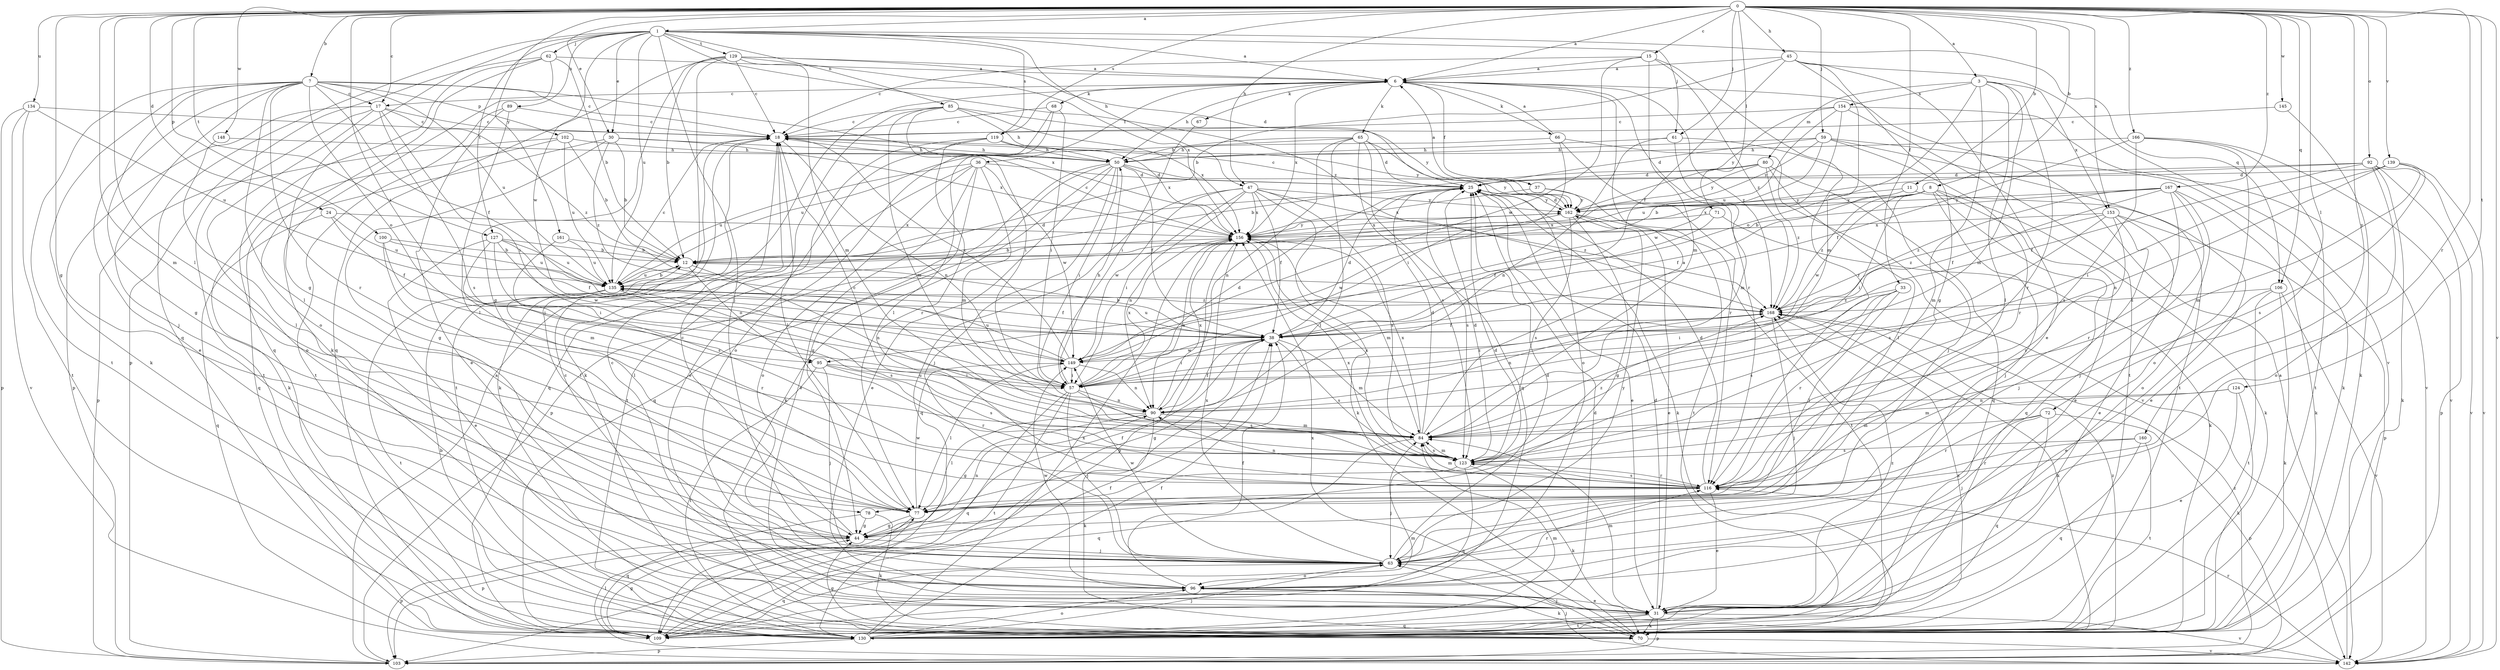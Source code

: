 strict digraph  {
0;
1;
3;
6;
7;
8;
11;
12;
15;
17;
18;
24;
25;
30;
31;
33;
36;
37;
38;
44;
45;
47;
50;
57;
59;
61;
62;
63;
65;
66;
67;
68;
70;
71;
72;
77;
78;
80;
84;
85;
89;
90;
92;
95;
96;
100;
102;
103;
106;
109;
116;
119;
123;
124;
127;
129;
130;
134;
135;
139;
142;
145;
148;
149;
153;
154;
156;
160;
161;
162;
166;
167;
168;
0 -> 1  [label=a];
0 -> 3  [label=a];
0 -> 6  [label=a];
0 -> 7  [label=b];
0 -> 8  [label=b];
0 -> 11  [label=b];
0 -> 15  [label=c];
0 -> 17  [label=c];
0 -> 24  [label=d];
0 -> 30  [label=e];
0 -> 33  [label=f];
0 -> 44  [label=g];
0 -> 45  [label=h];
0 -> 47  [label=h];
0 -> 57  [label=i];
0 -> 59  [label=j];
0 -> 61  [label=j];
0 -> 71  [label=l];
0 -> 72  [label=l];
0 -> 77  [label=l];
0 -> 78  [label=m];
0 -> 92  [label=o];
0 -> 100  [label=p];
0 -> 106  [label=q];
0 -> 116  [label=r];
0 -> 119  [label=s];
0 -> 124  [label=t];
0 -> 127  [label=t];
0 -> 134  [label=u];
0 -> 139  [label=v];
0 -> 142  [label=v];
0 -> 145  [label=w];
0 -> 148  [label=w];
0 -> 153  [label=x];
0 -> 160  [label=y];
0 -> 161  [label=y];
0 -> 166  [label=z];
0 -> 167  [label=z];
1 -> 6  [label=a];
1 -> 30  [label=e];
1 -> 44  [label=g];
1 -> 47  [label=h];
1 -> 61  [label=j];
1 -> 62  [label=j];
1 -> 63  [label=j];
1 -> 85  [label=n];
1 -> 89  [label=n];
1 -> 106  [label=q];
1 -> 109  [label=q];
1 -> 119  [label=s];
1 -> 127  [label=t];
1 -> 129  [label=t];
1 -> 135  [label=u];
1 -> 149  [label=w];
1 -> 168  [label=z];
3 -> 77  [label=l];
3 -> 78  [label=m];
3 -> 80  [label=m];
3 -> 84  [label=m];
3 -> 95  [label=o];
3 -> 116  [label=r];
3 -> 153  [label=x];
3 -> 154  [label=x];
6 -> 17  [label=c];
6 -> 36  [label=f];
6 -> 37  [label=f];
6 -> 50  [label=h];
6 -> 65  [label=k];
6 -> 66  [label=k];
6 -> 67  [label=k];
6 -> 68  [label=k];
6 -> 116  [label=r];
6 -> 156  [label=x];
6 -> 168  [label=z];
7 -> 17  [label=c];
7 -> 18  [label=c];
7 -> 31  [label=e];
7 -> 38  [label=f];
7 -> 44  [label=g];
7 -> 63  [label=j];
7 -> 70  [label=k];
7 -> 77  [label=l];
7 -> 95  [label=o];
7 -> 102  [label=p];
7 -> 116  [label=r];
7 -> 130  [label=t];
7 -> 135  [label=u];
7 -> 156  [label=x];
8 -> 31  [label=e];
8 -> 57  [label=i];
8 -> 63  [label=j];
8 -> 70  [label=k];
8 -> 109  [label=q];
8 -> 149  [label=w];
8 -> 156  [label=x];
8 -> 162  [label=y];
8 -> 168  [label=z];
11 -> 31  [label=e];
11 -> 38  [label=f];
11 -> 162  [label=y];
12 -> 25  [label=d];
12 -> 90  [label=n];
12 -> 95  [label=o];
12 -> 135  [label=u];
15 -> 6  [label=a];
15 -> 18  [label=c];
15 -> 84  [label=m];
15 -> 116  [label=r];
15 -> 149  [label=w];
15 -> 168  [label=z];
17 -> 18  [label=c];
17 -> 57  [label=i];
17 -> 96  [label=o];
17 -> 103  [label=p];
17 -> 123  [label=s];
17 -> 130  [label=t];
17 -> 168  [label=z];
18 -> 50  [label=h];
18 -> 70  [label=k];
18 -> 77  [label=l];
18 -> 90  [label=n];
18 -> 130  [label=t];
18 -> 162  [label=y];
24 -> 38  [label=f];
24 -> 109  [label=q];
24 -> 135  [label=u];
24 -> 156  [label=x];
25 -> 18  [label=c];
25 -> 31  [label=e];
25 -> 70  [label=k];
25 -> 123  [label=s];
25 -> 162  [label=y];
30 -> 12  [label=b];
30 -> 44  [label=g];
30 -> 50  [label=h];
30 -> 109  [label=q];
30 -> 156  [label=x];
30 -> 168  [label=z];
31 -> 18  [label=c];
31 -> 25  [label=d];
31 -> 70  [label=k];
31 -> 84  [label=m];
31 -> 103  [label=p];
31 -> 109  [label=q];
31 -> 130  [label=t];
31 -> 142  [label=v];
31 -> 168  [label=z];
33 -> 57  [label=i];
33 -> 77  [label=l];
33 -> 116  [label=r];
33 -> 123  [label=s];
33 -> 168  [label=z];
36 -> 25  [label=d];
36 -> 31  [label=e];
36 -> 44  [label=g];
36 -> 84  [label=m];
36 -> 96  [label=o];
36 -> 130  [label=t];
36 -> 135  [label=u];
36 -> 149  [label=w];
37 -> 6  [label=a];
37 -> 130  [label=t];
37 -> 156  [label=x];
37 -> 162  [label=y];
38 -> 12  [label=b];
38 -> 25  [label=d];
38 -> 44  [label=g];
38 -> 57  [label=i];
38 -> 84  [label=m];
38 -> 123  [label=s];
38 -> 135  [label=u];
38 -> 149  [label=w];
44 -> 18  [label=c];
44 -> 38  [label=f];
44 -> 63  [label=j];
44 -> 90  [label=n];
44 -> 103  [label=p];
45 -> 6  [label=a];
45 -> 12  [label=b];
45 -> 31  [label=e];
45 -> 38  [label=f];
45 -> 44  [label=g];
45 -> 84  [label=m];
45 -> 142  [label=v];
47 -> 38  [label=f];
47 -> 57  [label=i];
47 -> 70  [label=k];
47 -> 90  [label=n];
47 -> 109  [label=q];
47 -> 123  [label=s];
47 -> 149  [label=w];
47 -> 156  [label=x];
47 -> 162  [label=y];
47 -> 168  [label=z];
50 -> 25  [label=d];
50 -> 31  [label=e];
50 -> 38  [label=f];
50 -> 57  [label=i];
50 -> 63  [label=j];
50 -> 70  [label=k];
50 -> 103  [label=p];
50 -> 109  [label=q];
50 -> 162  [label=y];
57 -> 25  [label=d];
57 -> 50  [label=h];
57 -> 63  [label=j];
57 -> 90  [label=n];
57 -> 109  [label=q];
57 -> 123  [label=s];
57 -> 130  [label=t];
57 -> 156  [label=x];
57 -> 168  [label=z];
59 -> 25  [label=d];
59 -> 50  [label=h];
59 -> 70  [label=k];
59 -> 116  [label=r];
59 -> 130  [label=t];
59 -> 135  [label=u];
59 -> 162  [label=y];
61 -> 50  [label=h];
61 -> 63  [label=j];
61 -> 84  [label=m];
61 -> 90  [label=n];
62 -> 6  [label=a];
62 -> 12  [label=b];
62 -> 70  [label=k];
62 -> 96  [label=o];
62 -> 103  [label=p];
62 -> 109  [label=q];
63 -> 25  [label=d];
63 -> 96  [label=o];
63 -> 109  [label=q];
63 -> 149  [label=w];
63 -> 156  [label=x];
63 -> 162  [label=y];
65 -> 25  [label=d];
65 -> 50  [label=h];
65 -> 77  [label=l];
65 -> 90  [label=n];
65 -> 96  [label=o];
65 -> 109  [label=q];
65 -> 123  [label=s];
65 -> 135  [label=u];
66 -> 6  [label=a];
66 -> 50  [label=h];
66 -> 57  [label=i];
66 -> 116  [label=r];
66 -> 142  [label=v];
67 -> 57  [label=i];
68 -> 18  [label=c];
68 -> 57  [label=i];
68 -> 77  [label=l];
68 -> 96  [label=o];
70 -> 44  [label=g];
70 -> 63  [label=j];
70 -> 142  [label=v];
70 -> 156  [label=x];
70 -> 168  [label=z];
71 -> 38  [label=f];
71 -> 70  [label=k];
71 -> 156  [label=x];
72 -> 63  [label=j];
72 -> 84  [label=m];
72 -> 103  [label=p];
72 -> 109  [label=q];
72 -> 116  [label=r];
77 -> 25  [label=d];
77 -> 44  [label=g];
77 -> 103  [label=p];
77 -> 149  [label=w];
78 -> 44  [label=g];
78 -> 70  [label=k];
78 -> 109  [label=q];
80 -> 12  [label=b];
80 -> 25  [label=d];
80 -> 77  [label=l];
80 -> 109  [label=q];
80 -> 162  [label=y];
80 -> 168  [label=z];
84 -> 6  [label=a];
84 -> 18  [label=c];
84 -> 25  [label=d];
84 -> 109  [label=q];
84 -> 123  [label=s];
84 -> 156  [label=x];
85 -> 18  [label=c];
85 -> 50  [label=h];
85 -> 57  [label=i];
85 -> 70  [label=k];
85 -> 84  [label=m];
85 -> 156  [label=x];
85 -> 162  [label=y];
89 -> 18  [label=c];
89 -> 31  [label=e];
89 -> 77  [label=l];
89 -> 130  [label=t];
90 -> 38  [label=f];
90 -> 44  [label=g];
90 -> 70  [label=k];
90 -> 77  [label=l];
90 -> 84  [label=m];
90 -> 156  [label=x];
92 -> 12  [label=b];
92 -> 25  [label=d];
92 -> 38  [label=f];
92 -> 70  [label=k];
92 -> 96  [label=o];
92 -> 103  [label=p];
92 -> 142  [label=v];
95 -> 57  [label=i];
95 -> 63  [label=j];
95 -> 116  [label=r];
95 -> 123  [label=s];
95 -> 130  [label=t];
96 -> 18  [label=c];
96 -> 31  [label=e];
96 -> 38  [label=f];
96 -> 70  [label=k];
96 -> 116  [label=r];
96 -> 149  [label=w];
100 -> 12  [label=b];
100 -> 77  [label=l];
100 -> 84  [label=m];
100 -> 135  [label=u];
102 -> 12  [label=b];
102 -> 50  [label=h];
102 -> 70  [label=k];
102 -> 103  [label=p];
102 -> 135  [label=u];
103 -> 6  [label=a];
103 -> 168  [label=z];
106 -> 31  [label=e];
106 -> 70  [label=k];
106 -> 130  [label=t];
106 -> 142  [label=v];
106 -> 168  [label=z];
109 -> 38  [label=f];
109 -> 44  [label=g];
109 -> 84  [label=m];
116 -> 25  [label=d];
116 -> 31  [label=e];
116 -> 77  [label=l];
116 -> 84  [label=m];
116 -> 90  [label=n];
116 -> 123  [label=s];
116 -> 156  [label=x];
119 -> 31  [label=e];
119 -> 50  [label=h];
119 -> 109  [label=q];
119 -> 116  [label=r];
119 -> 156  [label=x];
123 -> 25  [label=d];
123 -> 63  [label=j];
123 -> 70  [label=k];
123 -> 84  [label=m];
123 -> 109  [label=q];
123 -> 116  [label=r];
123 -> 135  [label=u];
123 -> 156  [label=x];
123 -> 168  [label=z];
124 -> 31  [label=e];
124 -> 70  [label=k];
124 -> 84  [label=m];
124 -> 90  [label=n];
127 -> 12  [label=b];
127 -> 31  [label=e];
127 -> 38  [label=f];
127 -> 57  [label=i];
127 -> 77  [label=l];
127 -> 135  [label=u];
127 -> 149  [label=w];
129 -> 6  [label=a];
129 -> 12  [label=b];
129 -> 18  [label=c];
129 -> 25  [label=d];
129 -> 44  [label=g];
129 -> 63  [label=j];
129 -> 84  [label=m];
129 -> 109  [label=q];
129 -> 156  [label=x];
130 -> 12  [label=b];
130 -> 25  [label=d];
130 -> 38  [label=f];
130 -> 63  [label=j];
130 -> 84  [label=m];
130 -> 96  [label=o];
130 -> 103  [label=p];
130 -> 156  [label=x];
130 -> 168  [label=z];
134 -> 18  [label=c];
134 -> 103  [label=p];
134 -> 130  [label=t];
134 -> 135  [label=u];
134 -> 142  [label=v];
135 -> 12  [label=b];
135 -> 18  [label=c];
135 -> 38  [label=f];
135 -> 116  [label=r];
135 -> 123  [label=s];
135 -> 130  [label=t];
135 -> 168  [label=z];
139 -> 25  [label=d];
139 -> 57  [label=i];
139 -> 84  [label=m];
139 -> 90  [label=n];
139 -> 123  [label=s];
139 -> 142  [label=v];
142 -> 6  [label=a];
142 -> 63  [label=j];
142 -> 77  [label=l];
142 -> 116  [label=r];
145 -> 18  [label=c];
145 -> 70  [label=k];
148 -> 50  [label=h];
148 -> 77  [label=l];
149 -> 18  [label=c];
149 -> 57  [label=i];
149 -> 77  [label=l];
149 -> 90  [label=n];
149 -> 135  [label=u];
153 -> 31  [label=e];
153 -> 63  [label=j];
153 -> 103  [label=p];
153 -> 116  [label=r];
153 -> 123  [label=s];
153 -> 156  [label=x];
153 -> 168  [label=z];
154 -> 18  [label=c];
154 -> 130  [label=t];
154 -> 135  [label=u];
154 -> 142  [label=v];
154 -> 149  [label=w];
154 -> 162  [label=y];
156 -> 12  [label=b];
156 -> 18  [label=c];
156 -> 84  [label=m];
156 -> 90  [label=n];
156 -> 103  [label=p];
156 -> 162  [label=y];
160 -> 109  [label=q];
160 -> 116  [label=r];
160 -> 123  [label=s];
160 -> 130  [label=t];
161 -> 12  [label=b];
161 -> 123  [label=s];
161 -> 135  [label=u];
162 -> 25  [label=d];
162 -> 31  [label=e];
162 -> 44  [label=g];
162 -> 123  [label=s];
162 -> 130  [label=t];
162 -> 149  [label=w];
162 -> 156  [label=x];
166 -> 38  [label=f];
166 -> 50  [label=h];
166 -> 96  [label=o];
166 -> 123  [label=s];
166 -> 130  [label=t];
166 -> 142  [label=v];
167 -> 12  [label=b];
167 -> 38  [label=f];
167 -> 63  [label=j];
167 -> 70  [label=k];
167 -> 96  [label=o];
167 -> 116  [label=r];
167 -> 162  [label=y];
167 -> 168  [label=z];
168 -> 38  [label=f];
168 -> 63  [label=j];
168 -> 70  [label=k];
168 -> 90  [label=n];
}
